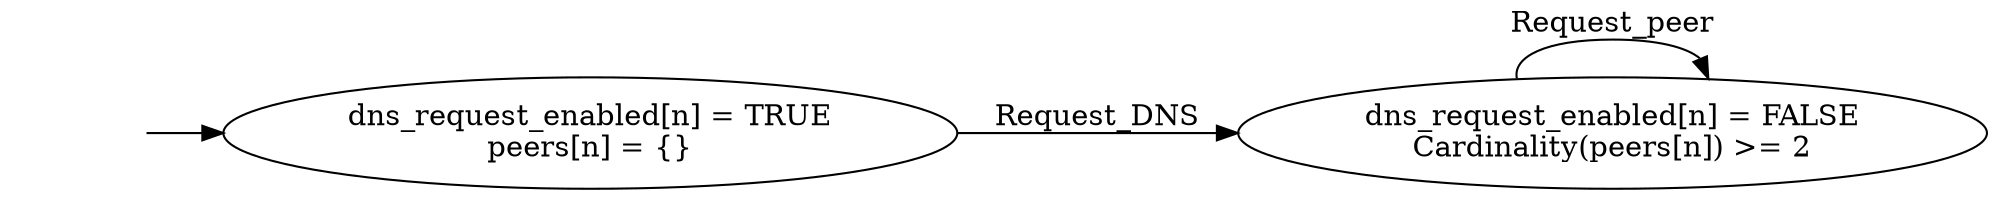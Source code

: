 digraph PeerDiscovery {

  rankdir="LR";

  // states
  start [style="invis"];
  init [label="dns_request_enabled[n] = TRUE\npeers[n] = {}"];
  next [label="dns_request_enabled[n] = FALSE\nCardinality(peers[n]) >= 2"];

  // transitions
  start -> init;
  init -> next [label="Request_DNS"];
  next -> next [label="Request_peer"];

}
